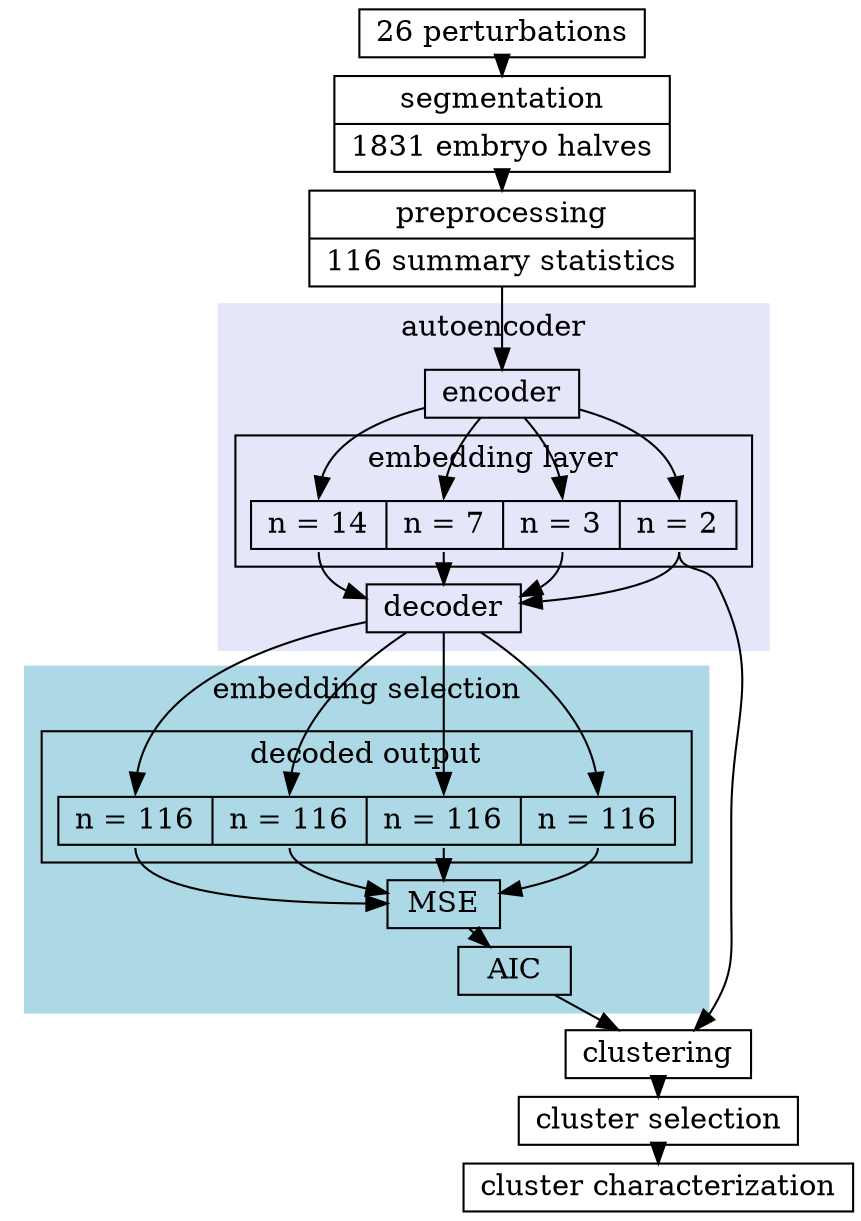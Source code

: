 digraph cluster0 {
	nodesep=.05;
	ranksep=0.05
	node [shape=record, height=.1];

	subgraph clustera{
		label="autoencoder"
		style=filled;
		color=lavender;
		e0; e2;

		subgraph cluster1 {
			style="";
			color=black;
			label="embedding layer"
			bot
		}
	}


	subgraph clusterb{
		label="embedding selection"
		style=filled;
		color=lightblue;
		mse; aic;
		subgraph cluster3 {
			style="";
			color=black;
			label="decoded output"
			out
		}
	}


	pheno [label="26 perturbations"];
	a [label="{<a0> segmentation | 1831 embryo halves}"];
	b [label="{<b0> preprocessing | 116 summary statistics}"];

	e0 [label="encoder"]
	bot [label="<b0> n = 14 | <b1> n = 7 | <b2> n = 3 | <b3> n = 2"]
	e2 [label="decoder"]
	out [label="<o0> n = 116 | <o1> n = 116 | <o2> n = 116 | <o3> n = 116"]

	mse [label="MSE"]
	aic [label="AIC"]

	clust [label="clustering"]
	sel [label="cluster selection"]
	eval [label="cluster characterization"]


	pheno -> a -> b -> e0  

	e0 -> bot:b0
	e0 -> bot:b1
	e0 -> bot:b2
	e0 -> bot:b3

	bot:b0 -> e2
	bot:b1 -> e2
	bot:b2 -> e2
	bot:b3 -> e2


	e2 -> out:o0
	e2 -> out:o1
	e2 -> out:o2
	e2 -> out:o3

	out:o0 -> mse 
	out:o1 -> mse
	out:o2 -> mse
	out:o3 -> mse;


	mse -> aic -> clust -> sel -> eval
	bot:b3 -> clust
}
